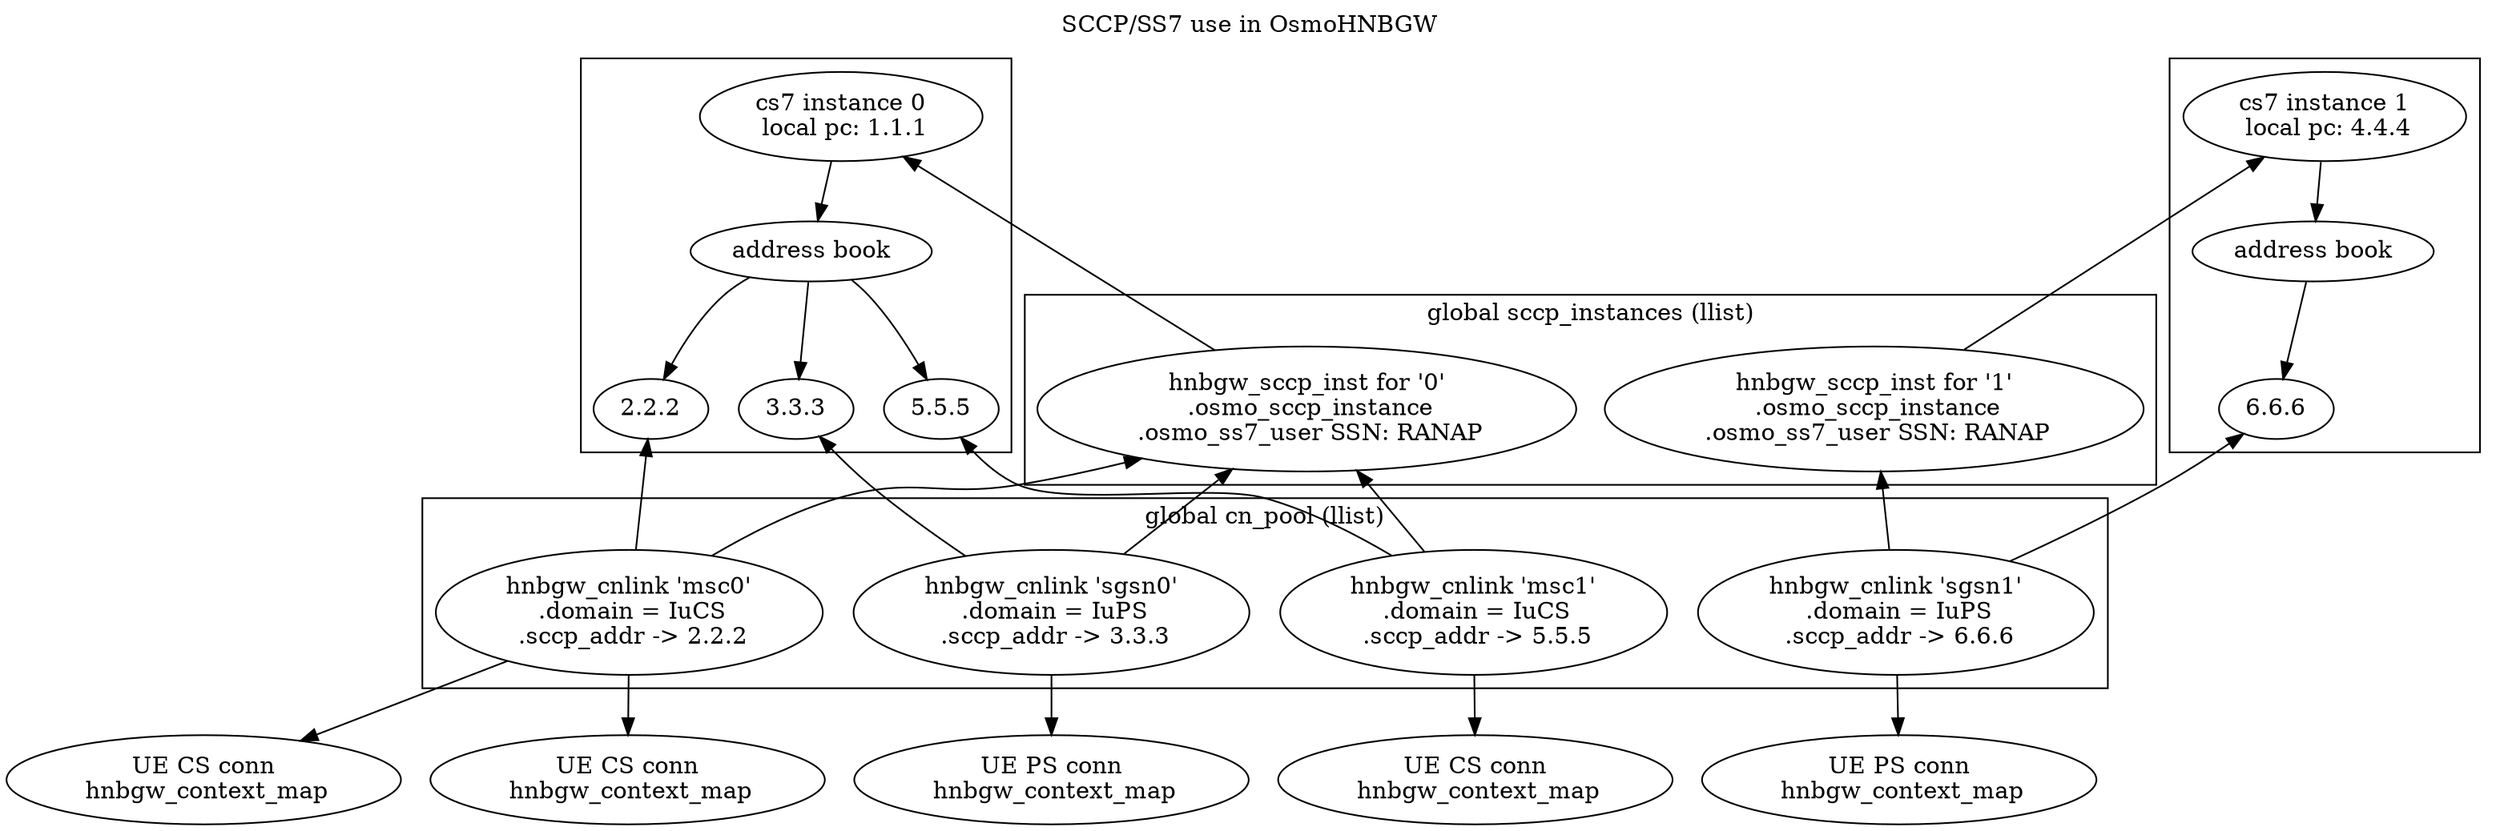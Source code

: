digraph G {
rankdir=TB
labelloc=t; label="SCCP/SS7 use in OsmoHNBGW"

	subgraph cluster_ss0 {
		label=""
		ss0 [label="cs7 instance 0\n local pc: 1.1.1"]
		ss0ab [label="address book"]
		ss0 -> ss0ab

		msc0a [label="2.2.2"]
		sgsn0a [label="3.3.3"]
		msc1a [label="5.5.5"]
		ss0ab -> msc0a,sgsn0a,msc1a
	}

	sccp0 [label="hnbgw_sccp_inst for '0'\n .osmo_sccp_instance\n .osmo_ss7_user SSN: RANAP"];
	ss0 -> sccp0 [dir=back]

	msc0 [label="hnbgw_cnlink 'msc0'\n .domain = IuCS\n .sccp_addr -> 2.2.2"]
	sccp0 -> msc0 [dir=back]
	msc0a -> msc0 [dir=back]

	cs0 [label="UE CS conn\n hnbgw_context_map"]
	cs1 [label="UE CS conn\n hnbgw_context_map"]
	msc0 -> cs0,cs1

	sgsn0 [label="hnbgw_cnlink 'sgsn0'\n .domain = IuPS\n .sccp_addr -> 3.3.3"]
	sccp0 -> sgsn0 [dir=back]
	sgsn0a -> sgsn0 [dir=back]

	ps0 [label="UE PS conn\n hnbgw_context_map"]
	sgsn0 -> ps0



	subgraph cluster_ss1 {
		label=""
		ss1 [label="cs7 instance 1\n local pc: 4.4.4"]
		ss1ab [label="address book"]
		ss1 -> ss1ab

		sgsn1a [label="6.6.6"]
		ss1ab -> sgsn1a
	}

	sccp1 [label="hnbgw_sccp_inst for '1'\n .osmo_sccp_instance\n .osmo_ss7_user SSN: RANAP"];
	ss1 -> sccp1 [dir=back]

	msc1 [label="hnbgw_cnlink 'msc1'\n .domain = IuCS\n .sccp_addr -> 5.5.5"]
	sccp0 -> msc1 [dir=back]
	msc1a -> msc1 [dir=back]

	cs2 [label="UE CS conn\n hnbgw_context_map"]
	msc1 -> cs2

	sgsn1 [label="hnbgw_cnlink 'sgsn1'\n .domain = IuPS\n .sccp_addr -> 6.6.6"]
	sccp1 -> sgsn1 [dir=back]
	sgsn1a -> sgsn1 [dir=back]

	ps2 [label="UE PS conn\n hnbgw_context_map"]
	sgsn1 -> ps2

	subgraph cluster_sccp_inst {
		label="global sccp_instances (llist)"
		sccp0
		sccp1
	}

	subgraph cluster_hnbgw {
		label="global cn_pool (llist)"
		msc0
		msc1
		sgsn0
		sgsn1
	}
}
